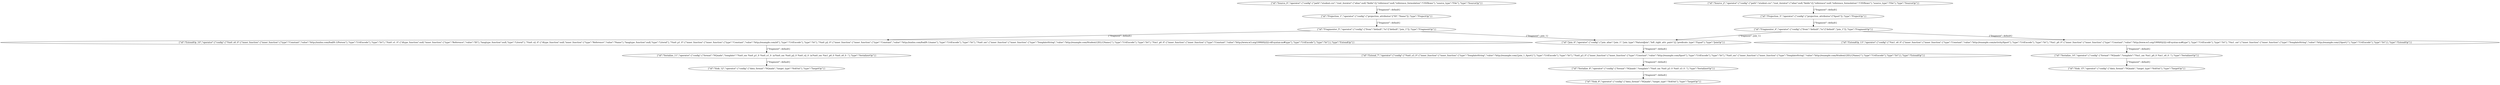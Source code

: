 digraph {
    0 [ label = "{\"id\":\"Source_0\",\"operator\":{\"config\":{\"path\":\"student.csv\",\"root_iterator\":{\"alias\":null,\"fields\":[],\"reference\":null,\"reference_formulation\":\"CSVRows\"},\"source_type\":\"File\"},\"type\":\"SourceOp\"}}" ]
    1 [ label = "{\"id\":\"Projection_1\",\"operator\":{\"config\":{\"projection_attributes\":[\"ID\",\"Name\"]},\"type\":\"ProjectOp\"}}" ]
    2 [ label = "{\"id\":\"Source_2\",\"operator\":{\"config\":{\"path\":\"student.csv\",\"root_iterator\":{\"alias\":null,\"fields\":[],\"reference\":null,\"reference_formulation\":\"CSVRows\"},\"source_type\":\"File\"},\"type\":\"SourceOp\"}}" ]
    3 [ label = "{\"id\":\"Projection_3\",\"operator\":{\"config\":{\"projection_attributes\":[\"Sport\"]},\"type\":\"ProjectOp\"}}" ]
    4 [ label = "{\"id\":\"Fragmenter_4\",\"operator\":{\"config\":{\"from\":\"default\",\"to\":[\"default\",\"join_1\"]},\"type\":\"FragmentOp\"}}" ]
    5 [ label = "{\"id\":\"Fragmenter_5\",\"operator\":{\"config\":{\"from\":\"default\",\"to\":[\"default\",\"join_1\"]},\"type\":\"FragmentOp\"}}" ]
    6 [ label = "{\"id\":\"Join_6\",\"operator\":{\"config\":{\"join_alias\":\"join_1\",\"join_type\":\"NaturalJoin\",\"left_right_attr_pairs\":[],\"predicate_type\":\"Equal\"},\"type\":\"JoinOp\"}}" ]
    7 [ label = "{\"id\":\"Extend_7\",\"operator\":{\"config\":{\"?tm0_o3_0\":{\"inner_function\":{\"inner_function\":{\"type\":\"TemplateString\",\"value\":\"http://example.com/{join_1_Sport}\"},\"type\":\"UriEncode\"},\"type\":\"Iri\"},\"?tm0_p3_0\":{\"inner_function\":{\"inner_function\":{\"type\":\"Constant\",\"value\":\"http://example.com/Sport\"},\"type\":\"UriEncode\"},\"type\":\"Iri\"},\"?tm0_sm\":{\"inner_function\":{\"inner_function\":{\"type\":\"TemplateString\",\"value\":\"http://example.com/Student/{ID}/{Name}\"},\"type\":\"UriEncode\"},\"type\":\"Iri\"}},\"type\":\"ExtendOp\"}}" ]
    8 [ label = "{\"id\":\"Serialize_8\",\"operator\":{\"config\":{\"format\":\"NQuads\",\"template\":\"?tm0_sm ?tm0_p3_0 ?tm0_o3_0 .\"},\"type\":\"SerializerOp\"}}" ]
    9 [ label = "{\"id\":\"Sink_9\",\"operator\":{\"config\":{\"data_format\":\"NQuads\",\"target_type\":\"StdOut\"},\"type\":\"TargetOp\"}}" ]
    10 [ label = "{\"id\":\"ExtendOp_10\",\"operator\":{\"config\":{\"?tm0_o0_0\":{\"inner_function\":{\"inner_function\":{\"type\":\"Constant\",\"value\":\"http://xmlns.com/foaf/0.1/Person\"},\"type\":\"UriEncode\"},\"type\":\"Iri\"},\"?tm0_o1_0\":{\"dtype_function\":null,\"inner_function\":{\"type\":\"Reference\",\"value\":\"ID\"},\"langtype_function\":null,\"type\":\"Literal\"},\"?tm0_o2_0\":{\"dtype_function\":null,\"inner_function\":{\"type\":\"Reference\",\"value\":\"Name\"},\"langtype_function\":null,\"type\":\"Literal\"},\"?tm0_p1_0\":{\"inner_function\":{\"inner_function\":{\"type\":\"Constant\",\"value\":\"http://example.com/id\"},\"type\":\"UriEncode\"},\"type\":\"Iri\"},\"?tm0_p2_0\":{\"inner_function\":{\"inner_function\":{\"type\":\"Constant\",\"value\":\"http://xmlns.com/foaf/0.1/name\"},\"type\":\"UriEncode\"},\"type\":\"Iri\"},\"?tm0_sm\":{\"inner_function\":{\"inner_function\":{\"type\":\"TemplateString\",\"value\":\"http://example.com/Student/{ID}/{Name}\"},\"type\":\"UriEncode\"},\"type\":\"Iri\"},\"?tm1_p0_0\":{\"inner_function\":{\"inner_function\":{\"type\":\"Constant\",\"value\":\"http://www.w3.org/1999/02/22-rdf-syntax-ns#type\"},\"type\":\"UriEncode\"},\"type\":\"Iri\"}},\"type\":\"ExtendOp\"}}" ]
    11 [ label = "{\"id\":\"Serialize_11\",\"operator\":{\"config\":{\"format\":\"NQuads\",\"template\":\"?tm0_sm ?tm0_p1_0 ?tm0_o1_0 .\\n?tm0_sm ?tm0_p2_0 ?tm0_o2_0 .\\n?tm0_sm ?tm1_p0_0 ?tm0_o0_0 .\"},\"type\":\"SerializerOp\"}}" ]
    12 [ label = "{\"id\":\"Sink_12\",\"operator\":{\"config\":{\"data_format\":\"NQuads\",\"target_type\":\"StdOut\"},\"type\":\"TargetOp\"}}" ]
    13 [ label = "{\"id\":\"ExtendOp_13\",\"operator\":{\"config\":{\"?tm1_o0_0\":{\"inner_function\":{\"inner_function\":{\"type\":\"Constant\",\"value\":\"http://example.com/activity/Sport\"},\"type\":\"UriEncode\"},\"type\":\"Iri\"},\"?tm1_p0_0\":{\"inner_function\":{\"inner_function\":{\"type\":\"Constant\",\"value\":\"http://www.w3.org/1999/02/22-rdf-syntax-ns#type\"},\"type\":\"UriEncode\"},\"type\":\"Iri\"},\"?tm1_sm\":{\"inner_function\":{\"inner_function\":{\"type\":\"TemplateString\",\"value\":\"http://example.com/{Sport}\"},\"type\":\"UriEncode\"},\"type\":\"Iri\"}},\"type\":\"ExtendOp\"}}" ]
    14 [ label = "{\"id\":\"Serialize_14\",\"operator\":{\"config\":{\"format\":\"NQuads\",\"template\":\"?tm1_sm ?tm1_p0_0 ?tm1_o0_0 .\"},\"type\":\"SerializerOp\"}}" ]
    15 [ label = "{\"id\":\"Sink_15\",\"operator\":{\"config\":{\"data_format\":\"NQuads\",\"target_type\":\"StdOut\"},\"type\":\"TargetOp\"}}" ]
    0 -> 1 [ label = "{\"fragment\": default}" ]
    2 -> 3 [ label = "{\"fragment\": default}" ]
    3 -> 4 [ label = "{\"fragment\": default}" ]
    1 -> 5 [ label = "{\"fragment\": default}" ]
    5 -> 6 [ label = "{\"fragment\": join_1}" ]
    4 -> 6 [ label = "{\"fragment\": join_1}" ]
    6 -> 7 [ label = "{\"fragment\": default}" ]
    7 -> 8 [ label = "{\"fragment\": default}" ]
    8 -> 9 [ label = "{\"fragment\": default}" ]
    5 -> 10 [ label = "{\"fragment\": default}" ]
    10 -> 11 [ label = "{\"fragment\": default}" ]
    11 -> 12 [ label = "{\"fragment\": default}" ]
    4 -> 13 [ label = "{\"fragment\": default}" ]
    13 -> 14 [ label = "{\"fragment\": default}" ]
    14 -> 15 [ label = "{\"fragment\": default}" ]
}
